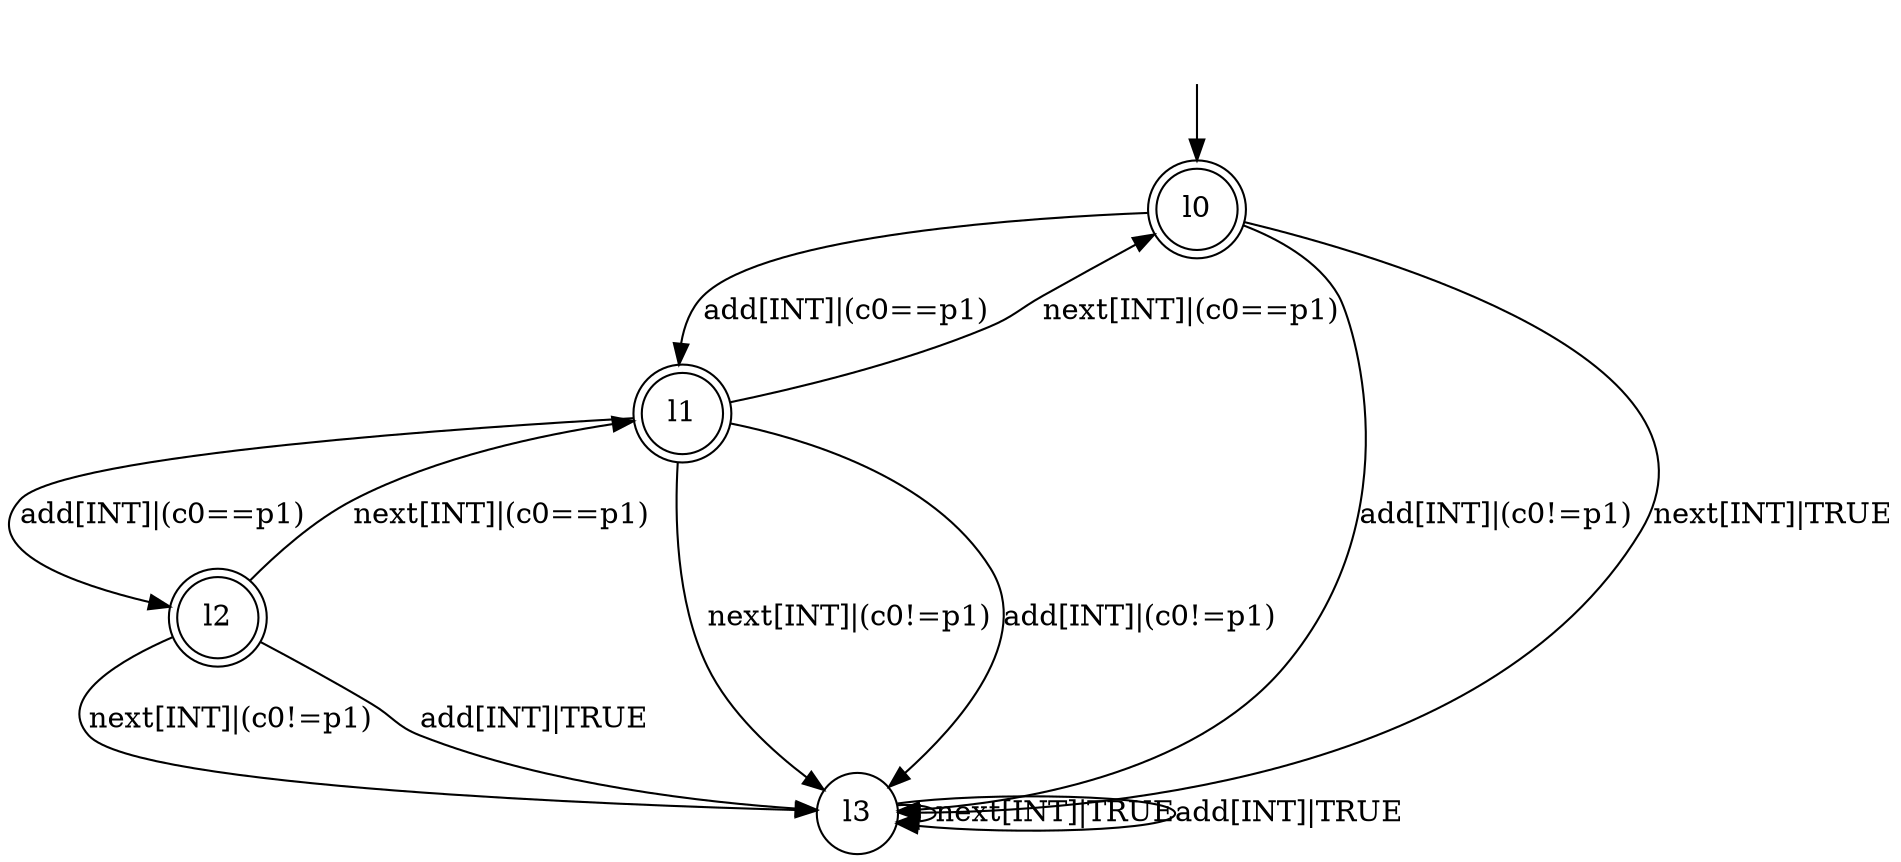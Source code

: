 digraph RA {
"" [shape=none,label=<>]
"l0" [shape=doublecircle]
"l1" [shape=doublecircle]
"l2" [shape=doublecircle]
"l3" [shape=circle]
"" -> "l0"
"l0" -> "l1" [label=<add[INT]|(c0==p1)>]
"l0" -> "l3" [label=<add[INT]|(c0!=p1)>]
"l0" -> "l3" [label=<next[INT]|TRUE>]
"l1" -> "l0" [label=<next[INT]|(c0==p1)>]
"l1" -> "l3" [label=<next[INT]|(c0!=p1)>]
"l1" -> "l2" [label=<add[INT]|(c0==p1)>]
"l1" -> "l3" [label=<add[INT]|(c0!=p1)>]
"l2" -> "l1" [label=<next[INT]|(c0==p1)>]
"l2" -> "l3" [label=<next[INT]|(c0!=p1)>]
"l2" -> "l3" [label=<add[INT]|TRUE>]
"l3" -> "l3" [label=<next[INT]|TRUE>]
"l3" -> "l3" [label=<add[INT]|TRUE>]
}
